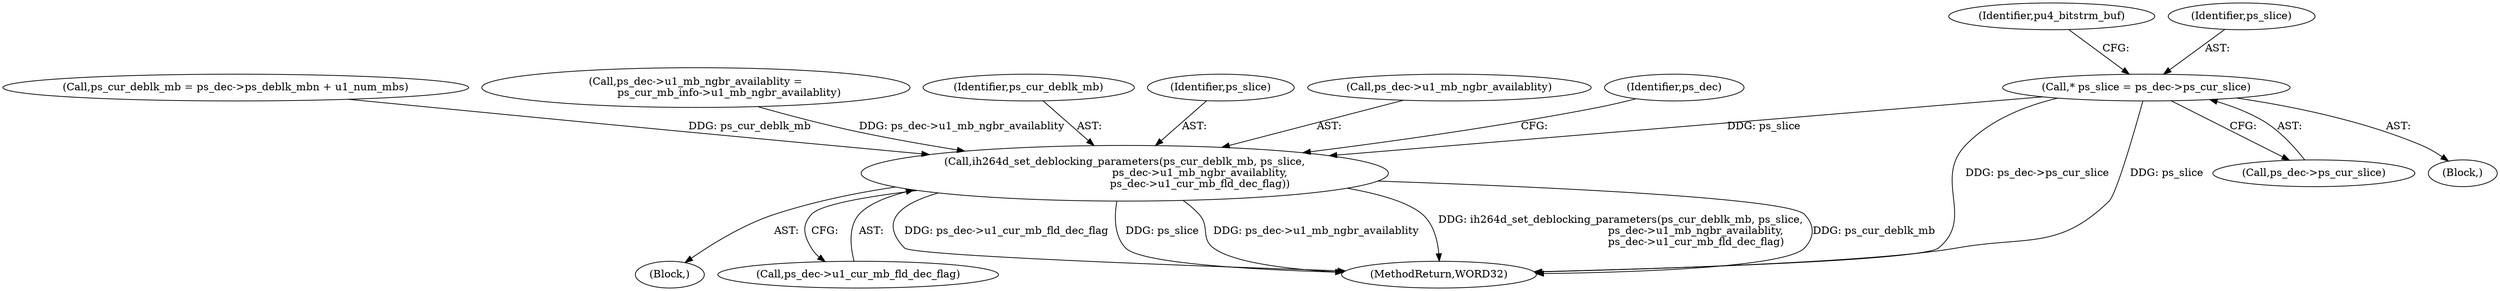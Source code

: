digraph "0_Android_4a524d3a8ae9aa20c36430008e6bd429443f8f1d_1@pointer" {
"1000164" [label="(Call,* ps_slice = ps_dec->ps_cur_slice)"];
"1001003" [label="(Call,ih264d_set_deblocking_parameters(ps_cur_deblk_mb, ps_slice,\n                                             ps_dec->u1_mb_ngbr_availablity,\n                                             ps_dec->u1_cur_mb_fld_dec_flag))"];
"1000961" [label="(Call,ps_cur_deblk_mb = ps_dec->ps_deblk_mbn + u1_num_mbs)"];
"1000164" [label="(Call,* ps_slice = ps_dec->ps_cur_slice)"];
"1001278" [label="(MethodReturn,WORD32)"];
"1000545" [label="(Call,ps_dec->u1_mb_ngbr_availablity =\n                    ps_cur_mb_info->u1_mb_ngbr_availablity)"];
"1000171" [label="(Identifier,pu4_bitstrm_buf)"];
"1001002" [label="(Block,)"];
"1001004" [label="(Identifier,ps_cur_deblk_mb)"];
"1001005" [label="(Identifier,ps_slice)"];
"1001006" [label="(Call,ps_dec->u1_mb_ngbr_availablity)"];
"1001003" [label="(Call,ih264d_set_deblocking_parameters(ps_cur_deblk_mb, ps_slice,\n                                             ps_dec->u1_mb_ngbr_availablity,\n                                             ps_dec->u1_cur_mb_fld_dec_flag))"];
"1000165" [label="(Identifier,ps_slice)"];
"1001009" [label="(Call,ps_dec->u1_cur_mb_fld_dec_flag)"];
"1000166" [label="(Call,ps_dec->ps_cur_slice)"];
"1000136" [label="(Block,)"];
"1001014" [label="(Identifier,ps_dec)"];
"1000164" -> "1000136"  [label="AST: "];
"1000164" -> "1000166"  [label="CFG: "];
"1000165" -> "1000164"  [label="AST: "];
"1000166" -> "1000164"  [label="AST: "];
"1000171" -> "1000164"  [label="CFG: "];
"1000164" -> "1001278"  [label="DDG: ps_dec->ps_cur_slice"];
"1000164" -> "1001278"  [label="DDG: ps_slice"];
"1000164" -> "1001003"  [label="DDG: ps_slice"];
"1001003" -> "1001002"  [label="AST: "];
"1001003" -> "1001009"  [label="CFG: "];
"1001004" -> "1001003"  [label="AST: "];
"1001005" -> "1001003"  [label="AST: "];
"1001006" -> "1001003"  [label="AST: "];
"1001009" -> "1001003"  [label="AST: "];
"1001014" -> "1001003"  [label="CFG: "];
"1001003" -> "1001278"  [label="DDG: ih264d_set_deblocking_parameters(ps_cur_deblk_mb, ps_slice,\n                                             ps_dec->u1_mb_ngbr_availablity,\n                                             ps_dec->u1_cur_mb_fld_dec_flag)"];
"1001003" -> "1001278"  [label="DDG: ps_cur_deblk_mb"];
"1001003" -> "1001278"  [label="DDG: ps_dec->u1_cur_mb_fld_dec_flag"];
"1001003" -> "1001278"  [label="DDG: ps_slice"];
"1001003" -> "1001278"  [label="DDG: ps_dec->u1_mb_ngbr_availablity"];
"1000961" -> "1001003"  [label="DDG: ps_cur_deblk_mb"];
"1000545" -> "1001003"  [label="DDG: ps_dec->u1_mb_ngbr_availablity"];
}
